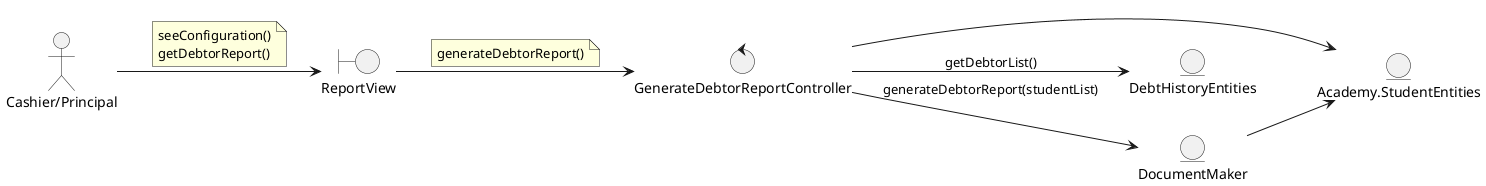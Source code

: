 @startuml
left to right direction

actor "Cashier/Principal"

boundary ReportView

control GenerateDebtorReportController

entity Academy.StudentEntities
entity DebtHistoryEntities
entity DocumentMaker

'--- Actor relations ---
"Cashier/Principal" --> ReportView
note on link
    seeConfiguration()
    getDebtorReport()
end note

'--- Views relations ---
ReportView --> GenerateDebtorReportController
note on link
    generateDebtorReport()
end note

'--- Controllers relations ---
GenerateDebtorReportController --> DocumentMaker : generateDebtorReport(studentList)
GenerateDebtorReportController --> Academy.StudentEntities
GenerateDebtorReportController --> DebtHistoryEntities : getDebtorList()

'--- Entity relations ---
DocumentMaker --> Academy.StudentEntities

@enduml